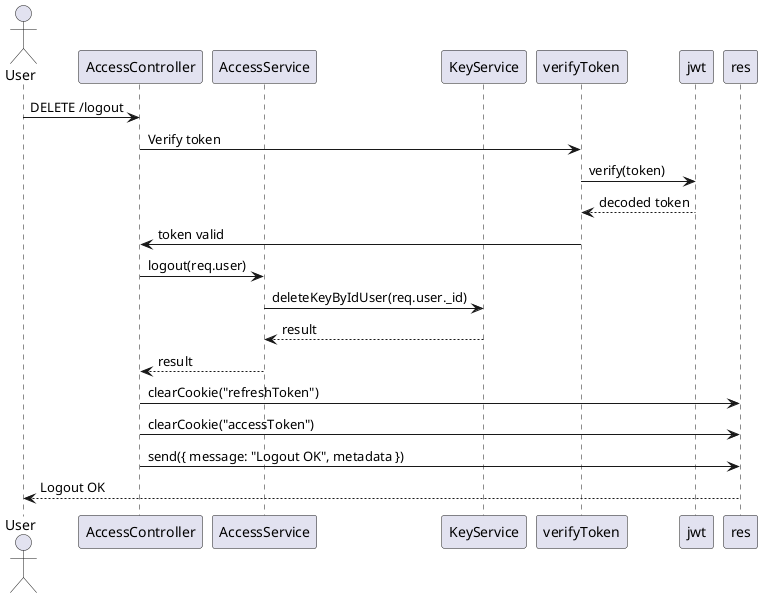 @startuml
actor User
participant "AccessController" as AC
participant "AccessService" as AS
participant "KeyService" as KS

User -> AC: DELETE /logout
AC -> verifyToken: Verify token
verifyToken -> jwt: verify(token)
jwt --> verifyToken: decoded token
verifyToken -> AC: token valid

AC -> AS: logout(req.user)
AS -> KS: deleteKeyByIdUser(req.user._id)
KS --> AS: result
AS --> AC: result

AC -> res: clearCookie("refreshToken")
AC -> res: clearCookie("accessToken")
AC -> res: send({ message: "Logout OK", metadata })
res --> User: Logout OK
@enduml
